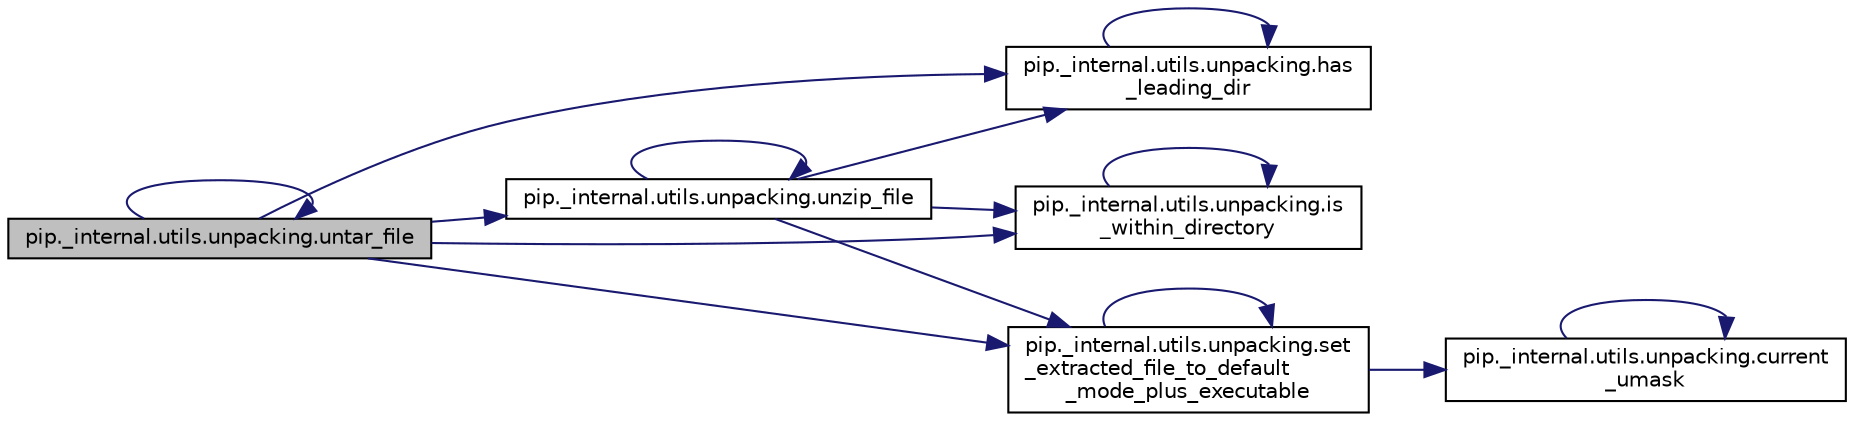 digraph "pip._internal.utils.unpacking.untar_file"
{
 // LATEX_PDF_SIZE
  edge [fontname="Helvetica",fontsize="10",labelfontname="Helvetica",labelfontsize="10"];
  node [fontname="Helvetica",fontsize="10",shape=record];
  rankdir="LR";
  Node1 [label="pip._internal.utils.unpacking.untar_file",height=0.2,width=0.4,color="black", fillcolor="grey75", style="filled", fontcolor="black",tooltip=" "];
  Node1 -> Node2 [color="midnightblue",fontsize="10",style="solid",fontname="Helvetica"];
  Node2 [label="pip._internal.utils.unpacking.has\l_leading_dir",height=0.2,width=0.4,color="black", fillcolor="white", style="filled",URL="$d8/d22/namespacepip_1_1__internal_1_1utils_1_1unpacking.html#a48f899e2c4e1caada411b7681202380d",tooltip=" "];
  Node2 -> Node2 [color="midnightblue",fontsize="10",style="solid",fontname="Helvetica"];
  Node1 -> Node3 [color="midnightblue",fontsize="10",style="solid",fontname="Helvetica"];
  Node3 [label="pip._internal.utils.unpacking.is\l_within_directory",height=0.2,width=0.4,color="black", fillcolor="white", style="filled",URL="$d8/d22/namespacepip_1_1__internal_1_1utils_1_1unpacking.html#a7fa6fd1203599fea3464f86d65866d71",tooltip=" "];
  Node3 -> Node3 [color="midnightblue",fontsize="10",style="solid",fontname="Helvetica"];
  Node1 -> Node4 [color="midnightblue",fontsize="10",style="solid",fontname="Helvetica"];
  Node4 [label="pip._internal.utils.unpacking.set\l_extracted_file_to_default\l_mode_plus_executable",height=0.2,width=0.4,color="black", fillcolor="white", style="filled",URL="$d8/d22/namespacepip_1_1__internal_1_1utils_1_1unpacking.html#a90a6ff776b7d910535c138c11eb22428",tooltip=" "];
  Node4 -> Node5 [color="midnightblue",fontsize="10",style="solid",fontname="Helvetica"];
  Node5 [label="pip._internal.utils.unpacking.current\l_umask",height=0.2,width=0.4,color="black", fillcolor="white", style="filled",URL="$d8/d22/namespacepip_1_1__internal_1_1utils_1_1unpacking.html#a6dd9757f268ca7738e456b81fea6b8d0",tooltip=" "];
  Node5 -> Node5 [color="midnightblue",fontsize="10",style="solid",fontname="Helvetica"];
  Node4 -> Node4 [color="midnightblue",fontsize="10",style="solid",fontname="Helvetica"];
  Node1 -> Node1 [color="midnightblue",fontsize="10",style="solid",fontname="Helvetica"];
  Node1 -> Node6 [color="midnightblue",fontsize="10",style="solid",fontname="Helvetica"];
  Node6 [label="pip._internal.utils.unpacking.unzip_file",height=0.2,width=0.4,color="black", fillcolor="white", style="filled",URL="$d8/d22/namespacepip_1_1__internal_1_1utils_1_1unpacking.html#ac680d7976163e5e647a0e14958948bed",tooltip=" "];
  Node6 -> Node2 [color="midnightblue",fontsize="10",style="solid",fontname="Helvetica"];
  Node6 -> Node3 [color="midnightblue",fontsize="10",style="solid",fontname="Helvetica"];
  Node6 -> Node4 [color="midnightblue",fontsize="10",style="solid",fontname="Helvetica"];
  Node6 -> Node6 [color="midnightblue",fontsize="10",style="solid",fontname="Helvetica"];
}
